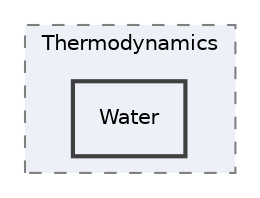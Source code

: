 digraph "Reaktoro/Thermodynamics/Water"
{
 // INTERACTIVE_SVG=YES
 // LATEX_PDF_SIZE
  bgcolor="transparent";
  edge [fontname="Helvetica",fontsize="10",labelfontname="Helvetica",labelfontsize="10"];
  node [fontname="Helvetica",fontsize="10",shape=record];
  compound=true
  subgraph clusterdir_7296c0b39377ecc378f507aad6499fa1 {
    graph [ bgcolor="#edf0f7", pencolor="grey50", style="filled,dashed,", label="Thermodynamics", fontname="Helvetica", fontsize="10", URL="dir_7296c0b39377ecc378f507aad6499fa1.html"]
  dir_b45bc4b01eb3b2529158727b9934f9bf [shape=box, label="Water", style="filled,bold,", fillcolor="#edf0f7", color="grey25", URL="dir_b45bc4b01eb3b2529158727b9934f9bf.html"];
  }
}

